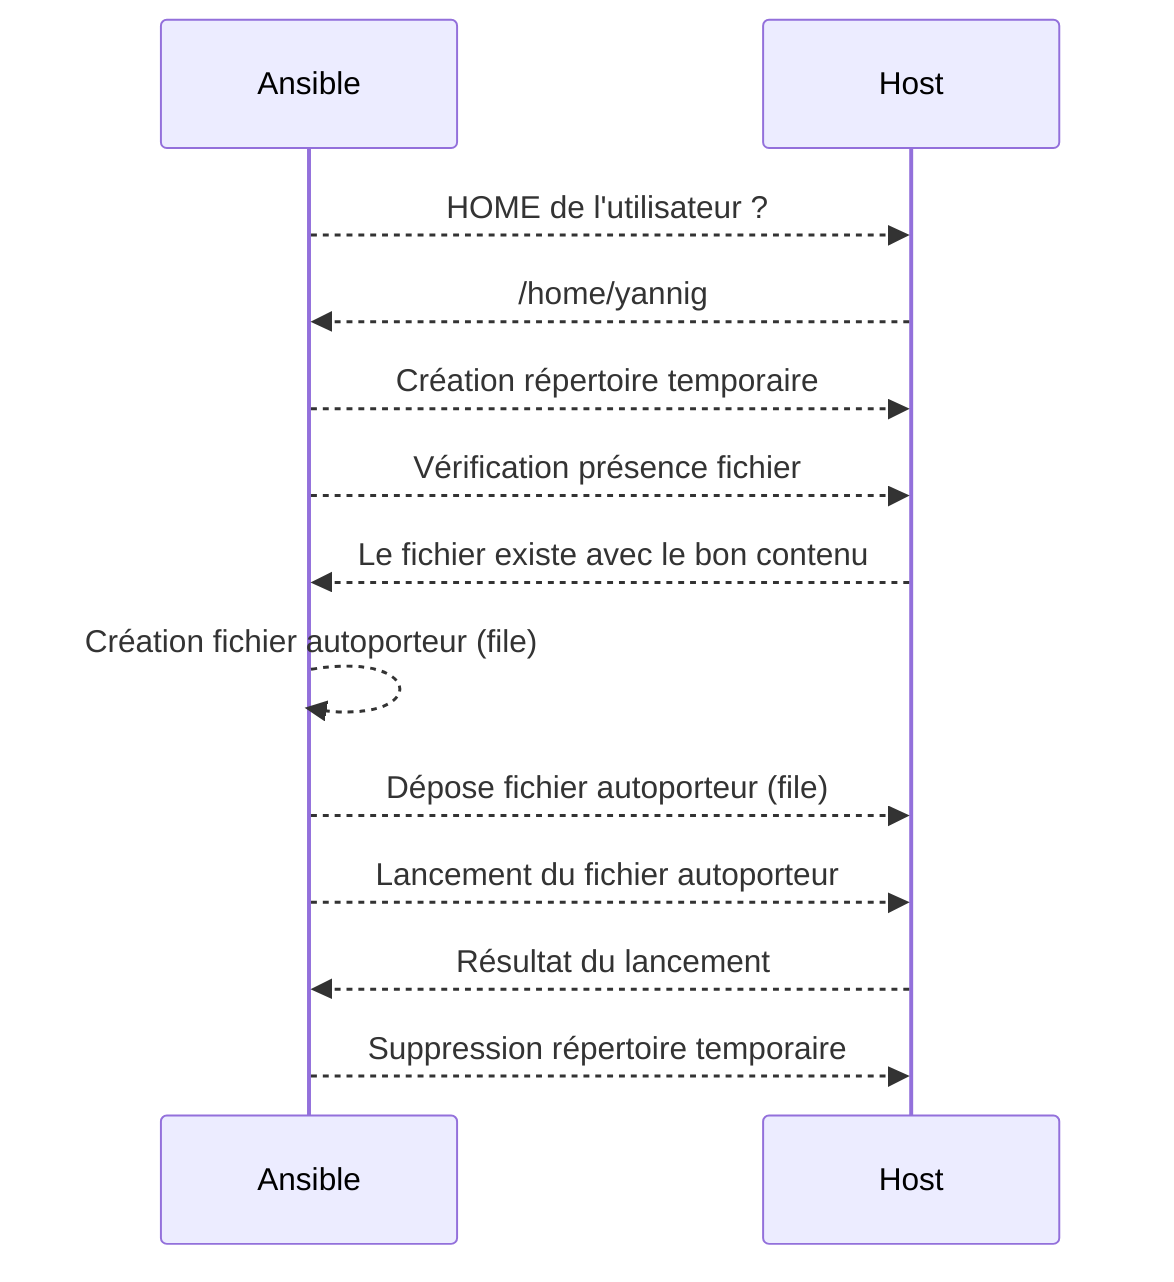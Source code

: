 sequenceDiagram
  participant A as Ansible
  participant H as Host
  A -->> H: HOME de l'utilisateur ?
  H -->> A: /home/yannig
  A -->> H: Création répertoire temporaire
  A -->> H: Vérification présence fichier
  H -->> A: Le fichier existe avec le bon contenu
  A -->> A: Création fichier autoporteur (file)
  A -->> H: Dépose fichier autoporteur (file)
  A -->> H: Lancement du fichier autoporteur
  H -->> A: Résultat du lancement
  A -->> H: Suppression répertoire temporaire